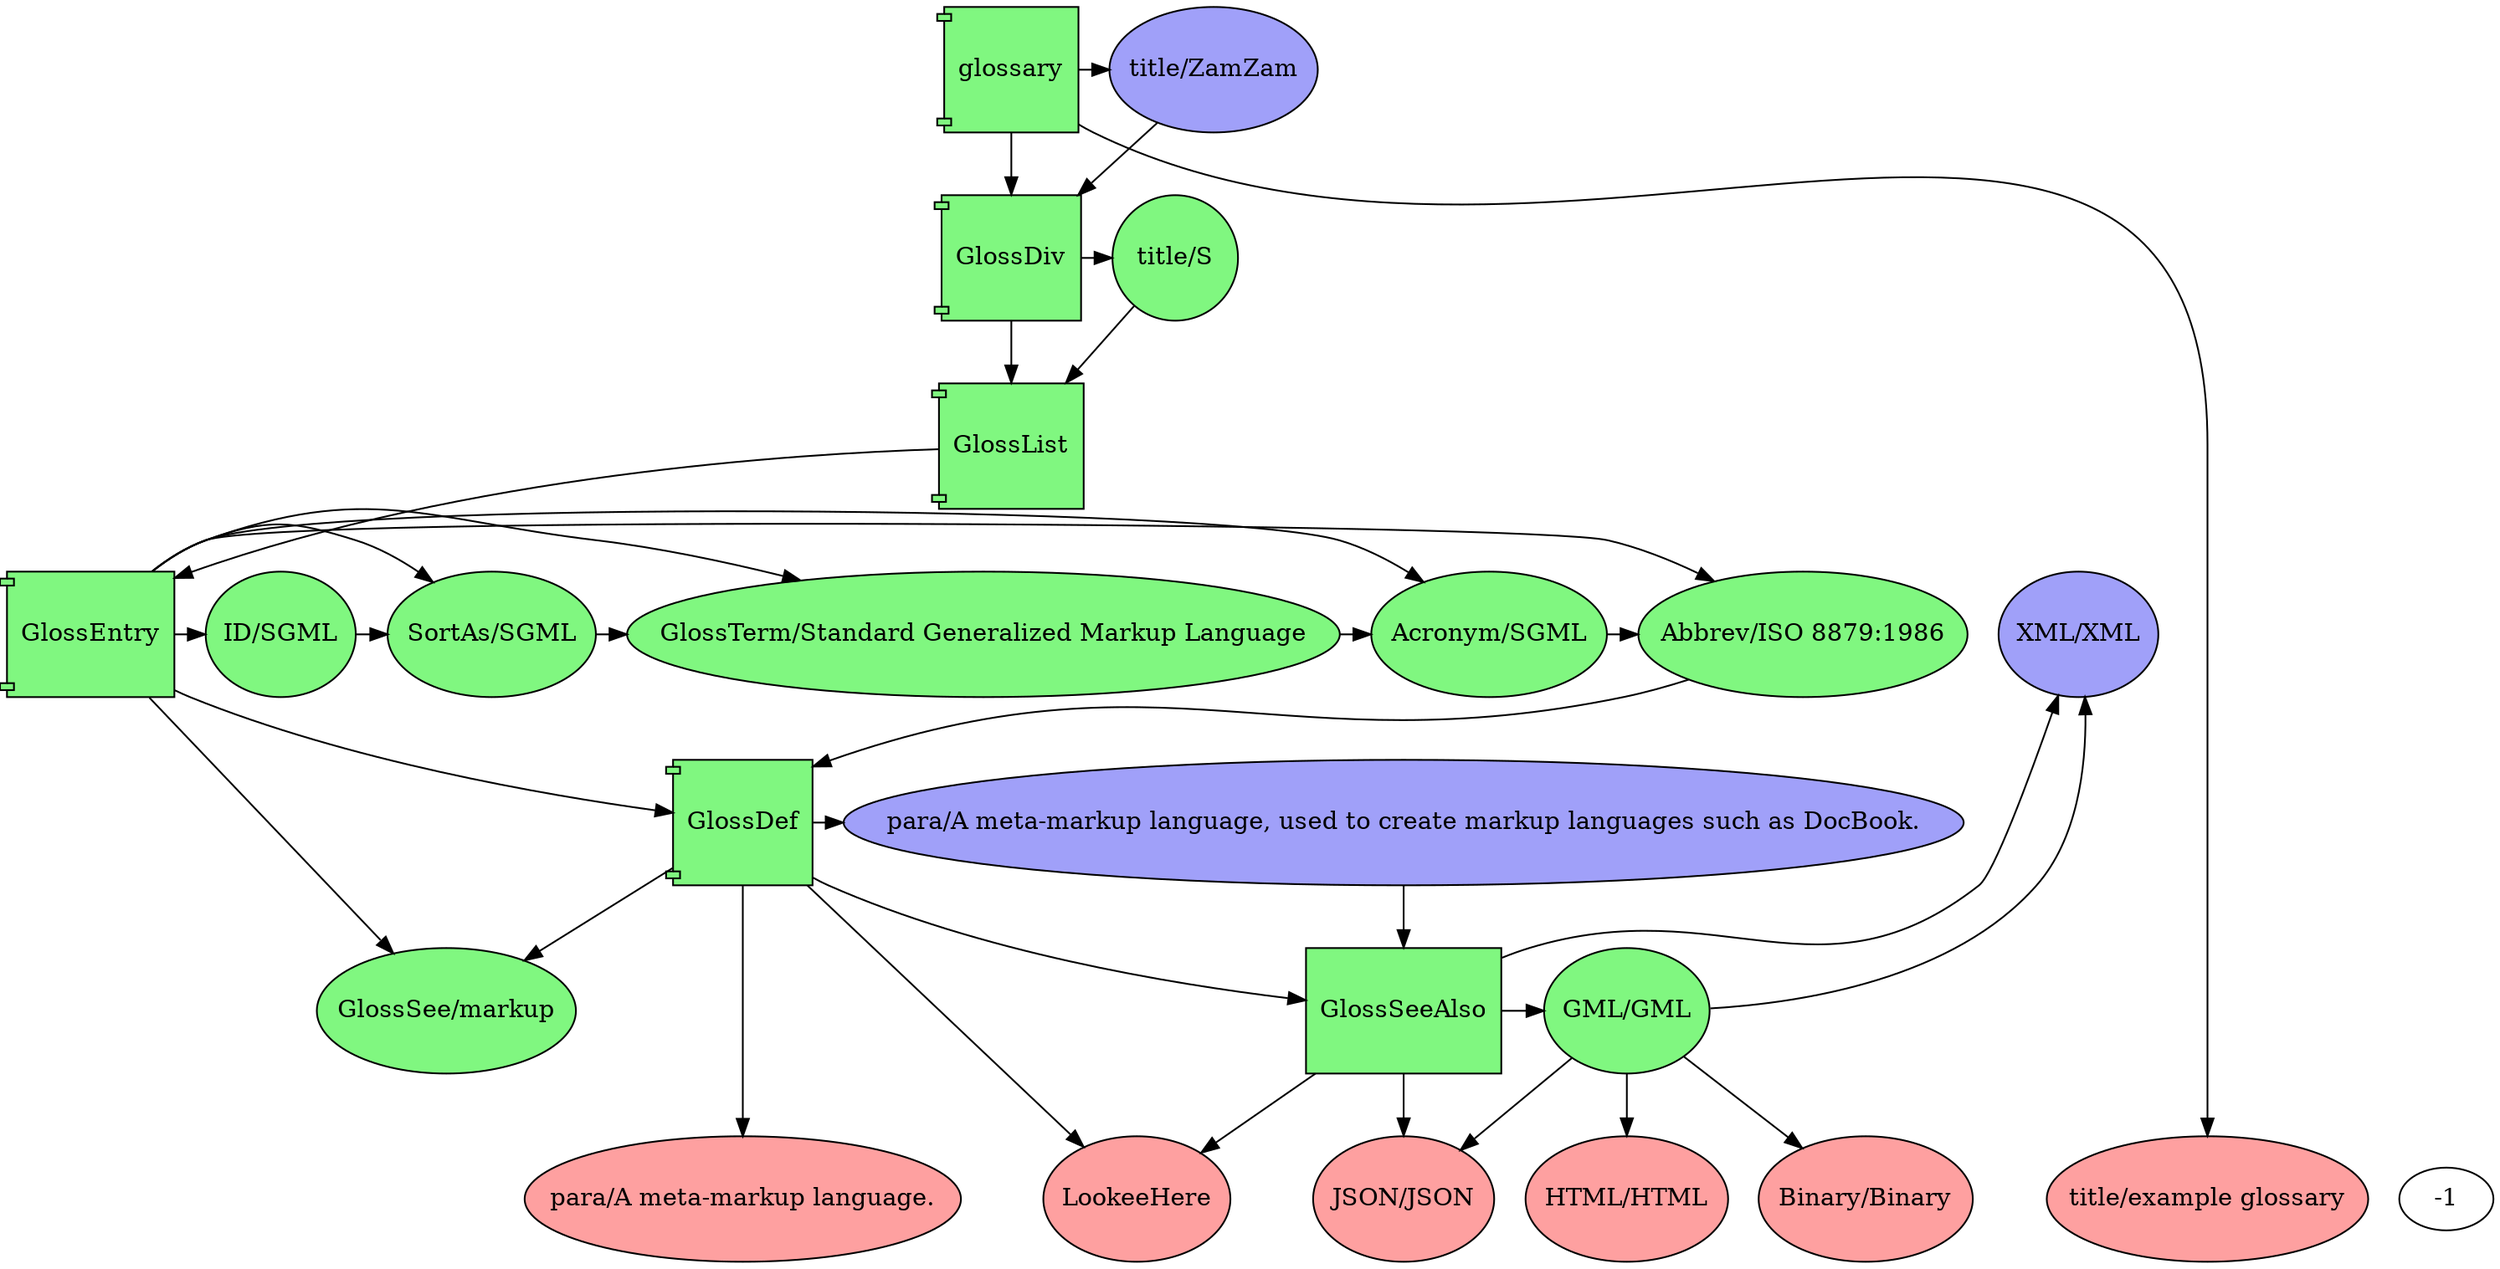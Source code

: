 digraph G {
rankdir=TB;
0[label=glossary,shape=component,width=1,height=1,fillcolor="#00ef007f",color=black,style=filled];
1[label="title/ZamZam",shape=ellipse,width=1,height=1,fillcolor="#0000ee5f",color=black,style=filled];
2[label=GlossDiv,shape=component,width=1,height=1,fillcolor="#00ef007f",color=black,style=filled];
3[label="title/S",shape=ellipse,width=1,height=1,fillcolor="#00ef007f",color=black,style=filled];
4[label=GlossList,shape=component,width=1,height=1,fillcolor="#00ef007f",color=black,style=filled];
5[label=GlossEntry,shape=component,width=1,height=1,fillcolor="#00ef007f",color=black,style=filled];
6[label="ID/SGML",shape=ellipse,width=1,height=1,fillcolor="#00ef007f",color=black,style=filled];
7[label="SortAs/SGML",shape=ellipse,width=1,height=1,fillcolor="#00ef007f",color=black,style=filled];
8[label="GlossTerm/Standard Generalized Markup Language",shape=ellipse,width=1,height=1,fillcolor="#00ef007f",color=black,style=filled];
9[label="Acronym/SGML",shape=ellipse,width=1,height=1,fillcolor="#00ef007f",color=black,style=filled];
10[label="Abbrev/ISO 8879:1986",shape=ellipse,width=1,height=1,fillcolor="#00ef007f",color=black,style=filled];
11[label=GlossDef,shape=component,width=1,height=1,fillcolor="#00ef007f",color=black,style=filled];
12[label="para/A meta-markup language, used to create markup languages such as DocBook.",shape=ellipse,width=1,height=1,fillcolor="#0000ee5f",color=black,style=filled];
13[label=GlossSeeAlso,shape=box,width=1,height=1,fillcolor="#00ef007f",color=black,style=filled];
14[label="GML/GML",shape=ellipse,width=1,height=1,fillcolor="#00ef007f",color=black,style=filled];
15[label="XML/XML",shape=ellipse,width=1,height=1,fillcolor="#0000ee5f",color=black,style=filled];
16[label="GlossSee/markup",shape=ellipse,width=1,height=1,fillcolor="#00ef007f",color=black,style=filled];
17[label="title/example glossary",shape=ellipse,width=1,height=1,fillcolor="#fe00005f",color=black,style=filled];
18[label="para/A meta-markup language.",shape=ellipse,width=1,height=1,fillcolor="#fe00005f",color=black,style=filled];
19[label="JSON/JSON",shape=ellipse,width=1,height=1,fillcolor="#fe00005f",color=black,style=filled];
20[label="HTML/HTML",shape=ellipse,width=1,height=1,fillcolor="#fe00005f",color=black,style=filled];
21[label="Binary/Binary",shape=ellipse,width=1,height=1,fillcolor="#fe00005f",color=black,style=filled];
22[label=LookeeHere,shape=ellipse,width=1,height=1,fillcolor="#fe00005f",color=black,style=filled];
0->1 ;
1->2 ;
0->2 ;
2->3 ;
3->4 ;
2->4 ;
4->5 ;
5->6 ;
5->7 ;
6->7 ;
5->8 ;
7->8 ;
5->9 ;
8->9 ;
5->10 ;
9->10 ;
10->11 ;
5->11 ;
11->12 ;
11->13 ;
12->13 ;
13->14 ;
13->15 ;
14->15 ;
5->16 ;
11->16 ;
0->17 ;
11->18 ;
13->19 ;
14->19 ;
14->20 ;
14->21 ;
11->22 ;
13->22 ;
{ rank=same -1,17,18,19,20,21,22}
{ rank=same 0,1}
{ rank=same 2,3}
{ rank=same 4}
{ rank=same 5,6,7,8,9,10,15}
{ rank=same 11,12}
{ rank=same 13,14}
}
